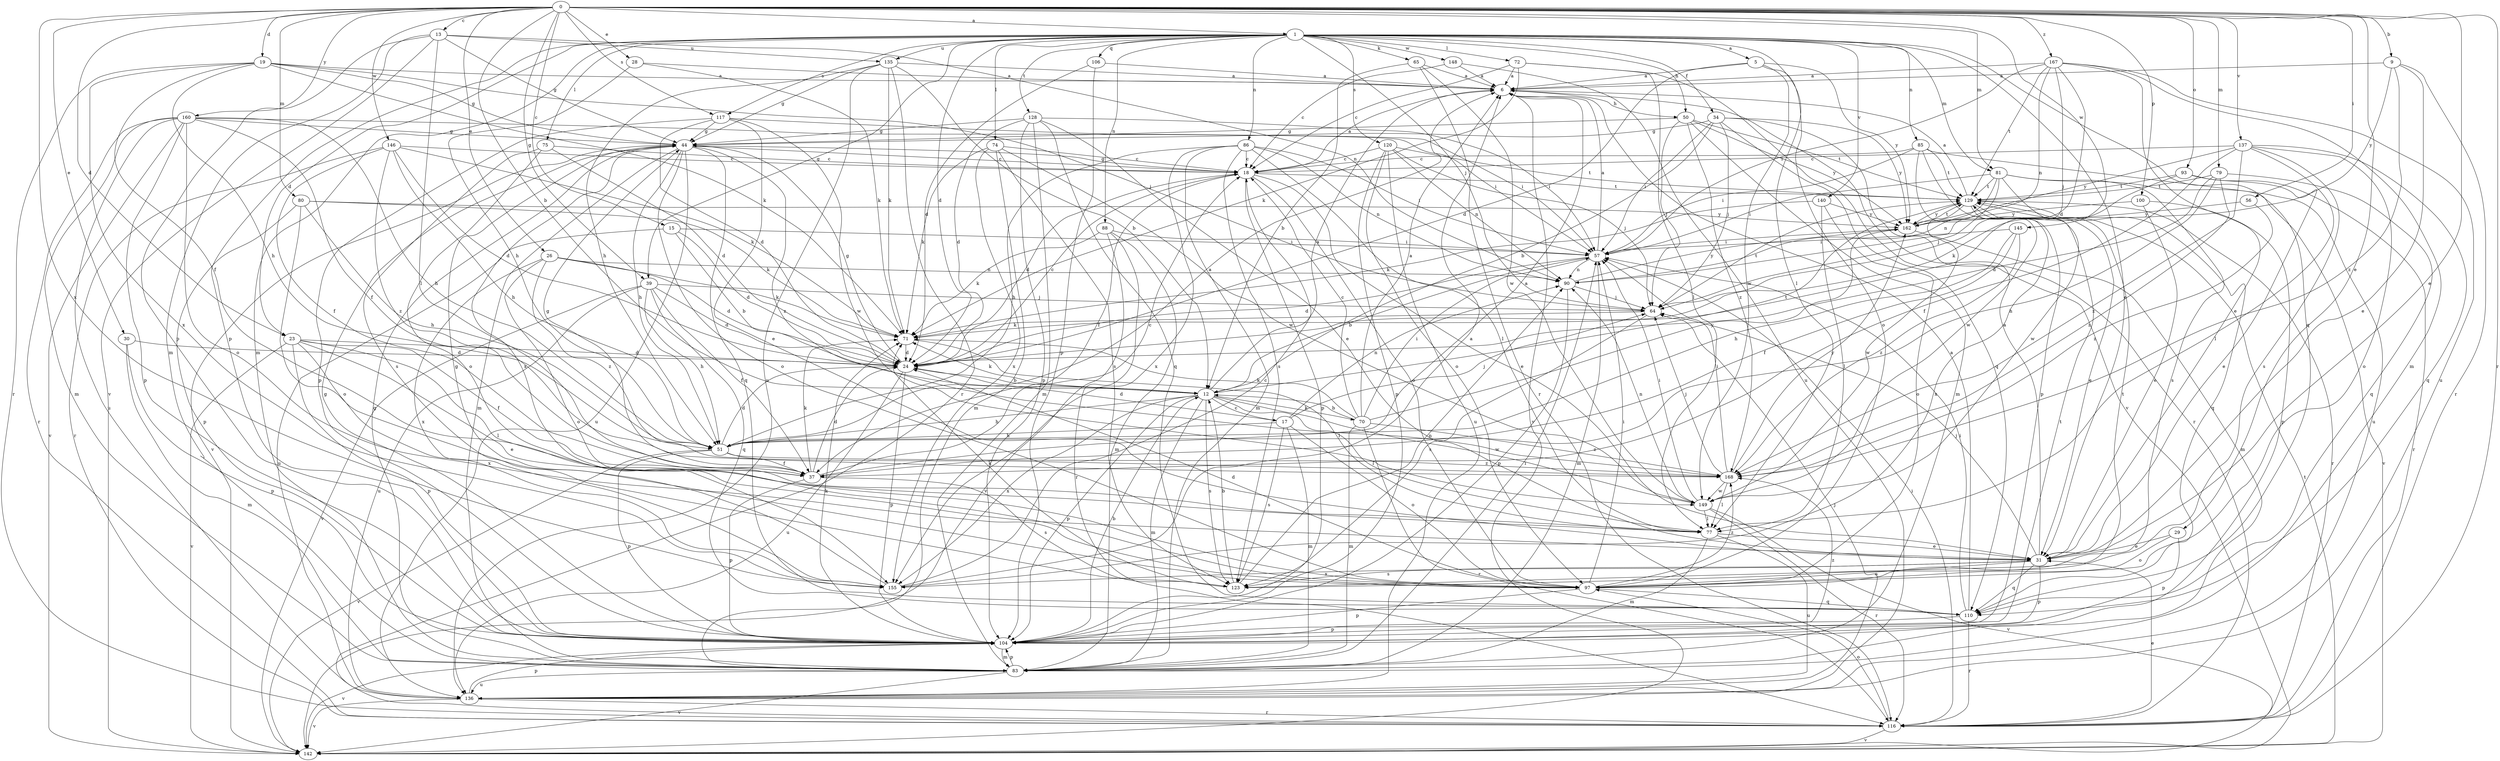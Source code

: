 strict digraph  {
0;
1;
5;
6;
9;
12;
13;
15;
17;
18;
19;
23;
24;
26;
28;
29;
30;
31;
34;
37;
39;
44;
50;
51;
56;
57;
64;
65;
70;
71;
72;
74;
75;
77;
79;
80;
81;
83;
85;
86;
88;
90;
93;
97;
100;
104;
106;
110;
116;
117;
120;
123;
128;
129;
135;
136;
137;
140;
142;
145;
146;
148;
149;
155;
160;
162;
167;
168;
0 -> 1  [label=a];
0 -> 9  [label=b];
0 -> 12  [label=b];
0 -> 13  [label=c];
0 -> 15  [label=c];
0 -> 19  [label=d];
0 -> 23  [label=d];
0 -> 26  [label=e];
0 -> 28  [label=e];
0 -> 29  [label=e];
0 -> 30  [label=e];
0 -> 31  [label=e];
0 -> 39  [label=g];
0 -> 56  [label=i];
0 -> 79  [label=m];
0 -> 80  [label=m];
0 -> 81  [label=m];
0 -> 93  [label=o];
0 -> 100  [label=p];
0 -> 116  [label=r];
0 -> 117  [label=s];
0 -> 137  [label=v];
0 -> 145  [label=w];
0 -> 146  [label=w];
0 -> 155  [label=x];
0 -> 160  [label=y];
0 -> 167  [label=z];
1 -> 5  [label=a];
1 -> 23  [label=d];
1 -> 24  [label=d];
1 -> 31  [label=e];
1 -> 34  [label=f];
1 -> 39  [label=g];
1 -> 50  [label=h];
1 -> 64  [label=j];
1 -> 65  [label=k];
1 -> 72  [label=l];
1 -> 74  [label=l];
1 -> 75  [label=l];
1 -> 77  [label=l];
1 -> 81  [label=m];
1 -> 83  [label=m];
1 -> 85  [label=n];
1 -> 86  [label=n];
1 -> 88  [label=n];
1 -> 104  [label=p];
1 -> 106  [label=q];
1 -> 110  [label=q];
1 -> 117  [label=s];
1 -> 120  [label=s];
1 -> 128  [label=t];
1 -> 135  [label=u];
1 -> 140  [label=v];
1 -> 148  [label=w];
5 -> 6  [label=a];
5 -> 24  [label=d];
5 -> 97  [label=o];
5 -> 149  [label=w];
5 -> 162  [label=y];
6 -> 50  [label=h];
6 -> 142  [label=v];
9 -> 6  [label=a];
9 -> 31  [label=e];
9 -> 116  [label=r];
9 -> 162  [label=y];
9 -> 168  [label=z];
12 -> 6  [label=a];
12 -> 17  [label=c];
12 -> 51  [label=h];
12 -> 70  [label=k];
12 -> 71  [label=k];
12 -> 77  [label=l];
12 -> 83  [label=m];
12 -> 104  [label=p];
12 -> 123  [label=s];
12 -> 129  [label=t];
12 -> 149  [label=w];
12 -> 155  [label=x];
13 -> 44  [label=g];
13 -> 77  [label=l];
13 -> 83  [label=m];
13 -> 90  [label=n];
13 -> 104  [label=p];
13 -> 135  [label=u];
13 -> 142  [label=v];
15 -> 12  [label=b];
15 -> 24  [label=d];
15 -> 57  [label=i];
15 -> 136  [label=u];
17 -> 24  [label=d];
17 -> 51  [label=h];
17 -> 64  [label=j];
17 -> 83  [label=m];
17 -> 90  [label=n];
17 -> 97  [label=o];
17 -> 123  [label=s];
18 -> 6  [label=a];
18 -> 24  [label=d];
18 -> 31  [label=e];
18 -> 37  [label=f];
18 -> 44  [label=g];
18 -> 97  [label=o];
18 -> 104  [label=p];
18 -> 129  [label=t];
19 -> 6  [label=a];
19 -> 37  [label=f];
19 -> 44  [label=g];
19 -> 51  [label=h];
19 -> 64  [label=j];
19 -> 71  [label=k];
19 -> 116  [label=r];
19 -> 155  [label=x];
23 -> 24  [label=d];
23 -> 31  [label=e];
23 -> 37  [label=f];
23 -> 77  [label=l];
23 -> 104  [label=p];
23 -> 142  [label=v];
23 -> 155  [label=x];
24 -> 12  [label=b];
24 -> 18  [label=c];
24 -> 44  [label=g];
24 -> 104  [label=p];
24 -> 136  [label=u];
26 -> 24  [label=d];
26 -> 71  [label=k];
26 -> 90  [label=n];
26 -> 97  [label=o];
26 -> 155  [label=x];
26 -> 168  [label=z];
28 -> 6  [label=a];
28 -> 51  [label=h];
28 -> 71  [label=k];
29 -> 31  [label=e];
29 -> 97  [label=o];
29 -> 104  [label=p];
30 -> 24  [label=d];
30 -> 83  [label=m];
30 -> 104  [label=p];
31 -> 6  [label=a];
31 -> 64  [label=j];
31 -> 97  [label=o];
31 -> 104  [label=p];
31 -> 110  [label=q];
31 -> 123  [label=s];
31 -> 155  [label=x];
34 -> 12  [label=b];
34 -> 44  [label=g];
34 -> 57  [label=i];
34 -> 64  [label=j];
34 -> 110  [label=q];
34 -> 116  [label=r];
34 -> 162  [label=y];
37 -> 6  [label=a];
37 -> 18  [label=c];
37 -> 24  [label=d];
37 -> 44  [label=g];
37 -> 71  [label=k];
37 -> 104  [label=p];
37 -> 123  [label=s];
39 -> 24  [label=d];
39 -> 37  [label=f];
39 -> 51  [label=h];
39 -> 64  [label=j];
39 -> 110  [label=q];
39 -> 136  [label=u];
39 -> 142  [label=v];
44 -> 18  [label=c];
44 -> 51  [label=h];
44 -> 83  [label=m];
44 -> 97  [label=o];
44 -> 110  [label=q];
44 -> 136  [label=u];
44 -> 142  [label=v];
44 -> 155  [label=x];
44 -> 168  [label=z];
50 -> 44  [label=g];
50 -> 64  [label=j];
50 -> 83  [label=m];
50 -> 129  [label=t];
50 -> 162  [label=y];
50 -> 168  [label=z];
51 -> 6  [label=a];
51 -> 24  [label=d];
51 -> 37  [label=f];
51 -> 104  [label=p];
51 -> 142  [label=v];
51 -> 168  [label=z];
56 -> 162  [label=y];
56 -> 168  [label=z];
57 -> 6  [label=a];
57 -> 12  [label=b];
57 -> 24  [label=d];
57 -> 83  [label=m];
57 -> 90  [label=n];
64 -> 71  [label=k];
64 -> 123  [label=s];
64 -> 129  [label=t];
65 -> 6  [label=a];
65 -> 12  [label=b];
65 -> 116  [label=r];
65 -> 149  [label=w];
70 -> 6  [label=a];
70 -> 12  [label=b];
70 -> 18  [label=c];
70 -> 57  [label=i];
70 -> 71  [label=k];
70 -> 83  [label=m];
70 -> 116  [label=r];
70 -> 162  [label=y];
70 -> 168  [label=z];
71 -> 24  [label=d];
71 -> 77  [label=l];
72 -> 6  [label=a];
72 -> 18  [label=c];
72 -> 71  [label=k];
72 -> 77  [label=l];
72 -> 142  [label=v];
74 -> 18  [label=c];
74 -> 71  [label=k];
74 -> 83  [label=m];
74 -> 123  [label=s];
74 -> 149  [label=w];
74 -> 155  [label=x];
75 -> 18  [label=c];
75 -> 24  [label=d];
75 -> 97  [label=o];
75 -> 123  [label=s];
77 -> 31  [label=e];
77 -> 83  [label=m];
77 -> 136  [label=u];
79 -> 24  [label=d];
79 -> 51  [label=h];
79 -> 110  [label=q];
79 -> 129  [label=t];
79 -> 168  [label=z];
80 -> 51  [label=h];
80 -> 71  [label=k];
80 -> 97  [label=o];
80 -> 104  [label=p];
80 -> 162  [label=y];
81 -> 57  [label=i];
81 -> 64  [label=j];
81 -> 90  [label=n];
81 -> 123  [label=s];
81 -> 129  [label=t];
81 -> 142  [label=v];
81 -> 149  [label=w];
83 -> 44  [label=g];
83 -> 57  [label=i];
83 -> 104  [label=p];
83 -> 136  [label=u];
83 -> 142  [label=v];
85 -> 18  [label=c];
85 -> 57  [label=i];
85 -> 104  [label=p];
85 -> 129  [label=t];
85 -> 136  [label=u];
85 -> 149  [label=w];
86 -> 18  [label=c];
86 -> 51  [label=h];
86 -> 57  [label=i];
86 -> 77  [label=l];
86 -> 83  [label=m];
86 -> 90  [label=n];
86 -> 123  [label=s];
86 -> 155  [label=x];
88 -> 57  [label=i];
88 -> 71  [label=k];
88 -> 83  [label=m];
88 -> 116  [label=r];
88 -> 142  [label=v];
90 -> 64  [label=j];
90 -> 104  [label=p];
90 -> 162  [label=y];
93 -> 31  [label=e];
93 -> 71  [label=k];
93 -> 116  [label=r];
93 -> 129  [label=t];
97 -> 24  [label=d];
97 -> 57  [label=i];
97 -> 104  [label=p];
97 -> 110  [label=q];
97 -> 129  [label=t];
97 -> 168  [label=z];
100 -> 31  [label=e];
100 -> 104  [label=p];
100 -> 162  [label=y];
104 -> 12  [label=b];
104 -> 44  [label=g];
104 -> 71  [label=k];
104 -> 83  [label=m];
104 -> 129  [label=t];
104 -> 142  [label=v];
104 -> 168  [label=z];
106 -> 6  [label=a];
106 -> 24  [label=d];
106 -> 104  [label=p];
110 -> 6  [label=a];
110 -> 57  [label=i];
110 -> 104  [label=p];
110 -> 116  [label=r];
116 -> 31  [label=e];
116 -> 57  [label=i];
116 -> 97  [label=o];
116 -> 142  [label=v];
117 -> 24  [label=d];
117 -> 31  [label=e];
117 -> 44  [label=g];
117 -> 57  [label=i];
117 -> 104  [label=p];
117 -> 149  [label=w];
120 -> 18  [label=c];
120 -> 64  [label=j];
120 -> 90  [label=n];
120 -> 97  [label=o];
120 -> 104  [label=p];
120 -> 129  [label=t];
120 -> 136  [label=u];
123 -> 12  [label=b];
123 -> 71  [label=k];
123 -> 90  [label=n];
128 -> 24  [label=d];
128 -> 31  [label=e];
128 -> 44  [label=g];
128 -> 57  [label=i];
128 -> 83  [label=m];
128 -> 104  [label=p];
128 -> 110  [label=q];
129 -> 6  [label=a];
129 -> 31  [label=e];
129 -> 110  [label=q];
129 -> 116  [label=r];
129 -> 149  [label=w];
129 -> 155  [label=x];
129 -> 162  [label=y];
135 -> 6  [label=a];
135 -> 12  [label=b];
135 -> 44  [label=g];
135 -> 51  [label=h];
135 -> 71  [label=k];
135 -> 116  [label=r];
135 -> 136  [label=u];
136 -> 64  [label=j];
136 -> 104  [label=p];
136 -> 116  [label=r];
136 -> 142  [label=v];
137 -> 18  [label=c];
137 -> 37  [label=f];
137 -> 77  [label=l];
137 -> 97  [label=o];
137 -> 110  [label=q];
137 -> 123  [label=s];
137 -> 162  [label=y];
137 -> 168  [label=z];
140 -> 71  [label=k];
140 -> 77  [label=l];
140 -> 97  [label=o];
140 -> 162  [label=y];
142 -> 129  [label=t];
145 -> 37  [label=f];
145 -> 51  [label=h];
145 -> 57  [label=i];
145 -> 168  [label=z];
146 -> 18  [label=c];
146 -> 24  [label=d];
146 -> 37  [label=f];
146 -> 51  [label=h];
146 -> 71  [label=k];
146 -> 116  [label=r];
146 -> 168  [label=z];
148 -> 6  [label=a];
148 -> 18  [label=c];
148 -> 136  [label=u];
149 -> 57  [label=i];
149 -> 77  [label=l];
149 -> 90  [label=n];
149 -> 116  [label=r];
149 -> 142  [label=v];
155 -> 6  [label=a];
155 -> 18  [label=c];
155 -> 44  [label=g];
160 -> 37  [label=f];
160 -> 44  [label=g];
160 -> 51  [label=h];
160 -> 57  [label=i];
160 -> 83  [label=m];
160 -> 97  [label=o];
160 -> 104  [label=p];
160 -> 116  [label=r];
160 -> 136  [label=u];
160 -> 142  [label=v];
162 -> 57  [label=i];
162 -> 83  [label=m];
162 -> 129  [label=t];
167 -> 6  [label=a];
167 -> 24  [label=d];
167 -> 31  [label=e];
167 -> 57  [label=i];
167 -> 64  [label=j];
167 -> 83  [label=m];
167 -> 90  [label=n];
167 -> 129  [label=t];
167 -> 136  [label=u];
168 -> 57  [label=i];
168 -> 64  [label=j];
168 -> 77  [label=l];
168 -> 149  [label=w];
168 -> 162  [label=y];
}
